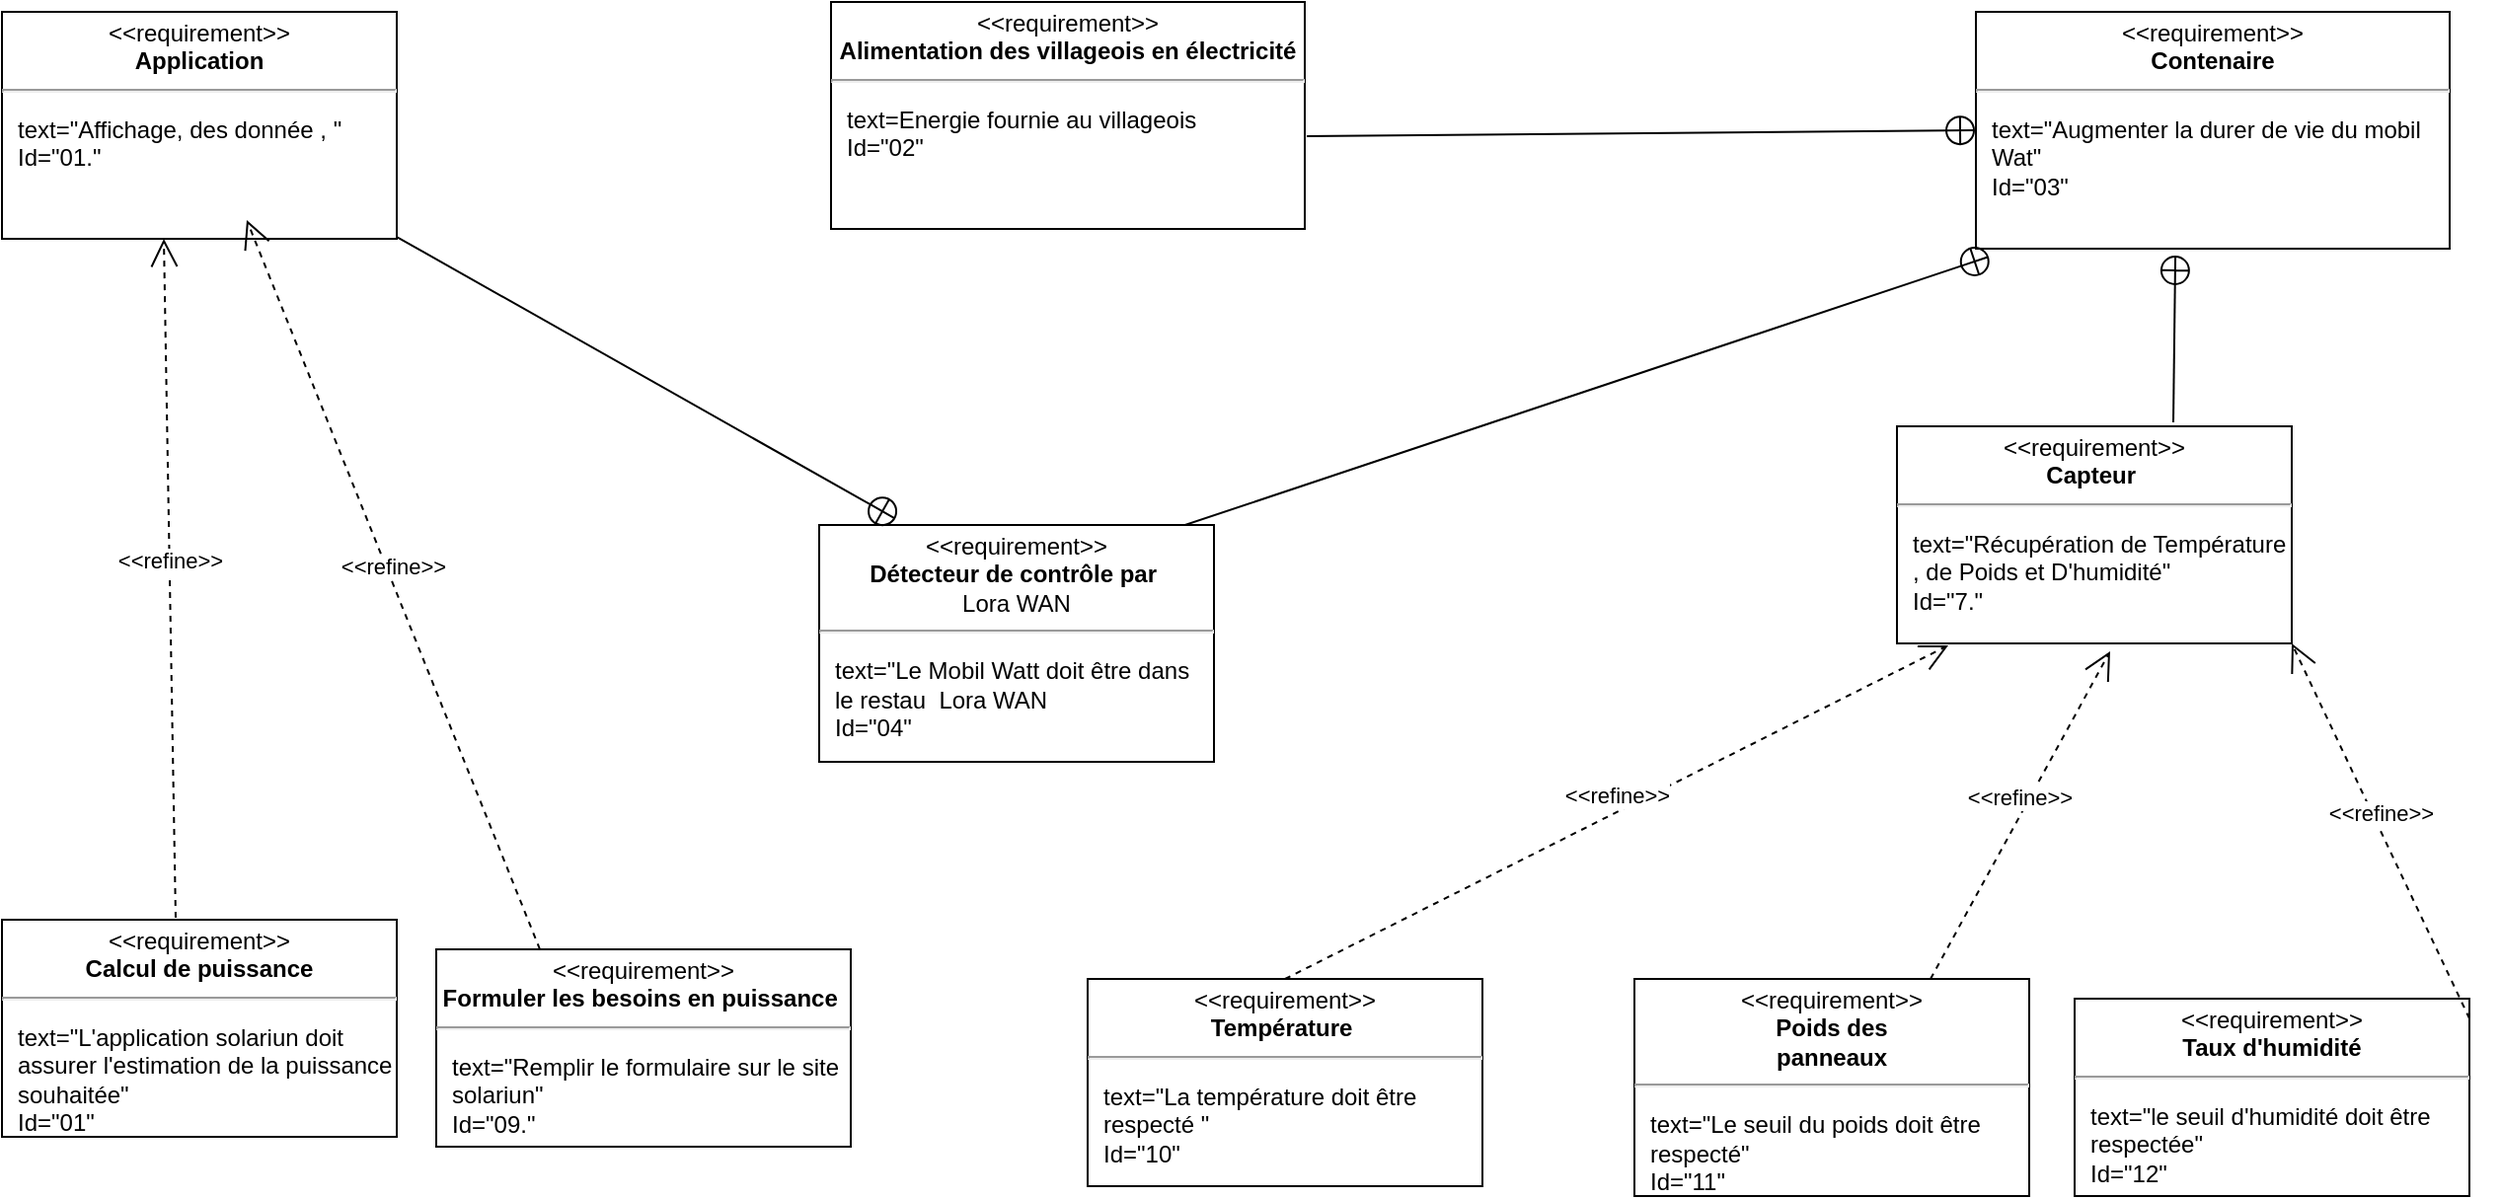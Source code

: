 <mxfile version="21.1.1" type="device">
  <diagram name="Page-1" id="f1rVvHNMQUA62914oBi5">
    <mxGraphModel dx="2261" dy="830" grid="1" gridSize="10" guides="1" tooltips="1" connect="1" arrows="1" fold="1" page="1" pageScale="1" pageWidth="827" pageHeight="1169" math="0" shadow="0">
      <root>
        <mxCell id="0" />
        <mxCell id="1" parent="0" />
        <mxCell id="hHOoDy83xVP3b4VgY0AO-6" value="&lt;p style=&quot;margin:0px;margin-top:4px;text-align:center;&quot;&gt;&amp;lt;&amp;lt;requirement&amp;gt;&amp;gt;&lt;br&gt;&lt;b&gt;Calcul de puissance&lt;/b&gt;&lt;/p&gt;&lt;hr&gt;&lt;p&gt;&lt;/p&gt;&lt;p style=&quot;margin:0px;margin-left:8px;text-align:left;&quot;&gt;text=&quot;L&#39;application solariun doit assurer l&#39;estimation de la puissance souhaitée&quot;&lt;br&gt;Id=&quot;01&quot;&lt;/p&gt;" style="shape=rect;overflow=fill;html=1;whiteSpace=wrap;align=center;" vertex="1" parent="1">
          <mxGeometry x="-200" y="500" width="200" height="110" as="geometry" />
        </mxCell>
        <mxCell id="hHOoDy83xVP3b4VgY0AO-8" value="&lt;p style=&quot;margin:0px;margin-top:4px;text-align:center;&quot;&gt;&amp;lt;&amp;lt;requirement&amp;gt;&amp;gt;&lt;br&gt;&lt;b&gt;Contenaire&lt;/b&gt;&lt;/p&gt;&lt;hr&gt;&lt;p&gt;&lt;/p&gt;&lt;p style=&quot;margin:0px;margin-left:8px;text-align:left;&quot;&gt;text=&quot;Augmenter la durer de vie du mobil Wat&quot;&lt;br&gt;Id=&quot;03&quot;&lt;/p&gt;" style="shape=rect;overflow=fill;html=1;whiteSpace=wrap;align=center;rounded=0;" vertex="1" parent="1">
          <mxGeometry x="800" y="40" width="240" height="120" as="geometry" />
        </mxCell>
        <mxCell id="hHOoDy83xVP3b4VgY0AO-7" value="&lt;p style=&quot;margin:0px;margin-top:4px;text-align:center;&quot;&gt;&amp;lt;&amp;lt;requirement&amp;gt;&amp;gt;&lt;br&gt;&lt;b&gt;Alimentation des villageois en électricité&lt;/b&gt;&lt;/p&gt;&lt;hr&gt;&lt;p&gt;&lt;/p&gt;&lt;p style=&quot;margin:0px;margin-left:8px;text-align:left;&quot;&gt;text=Energie fournie au villageois&amp;nbsp;&amp;nbsp;&lt;br&gt;Id=&quot;02&quot;&lt;/p&gt;" style="shape=rect;overflow=fill;html=1;whiteSpace=wrap;align=center;" vertex="1" parent="1">
          <mxGeometry x="220" y="35" width="240" height="115" as="geometry" />
        </mxCell>
        <mxCell id="hHOoDy83xVP3b4VgY0AO-27" style="rounded=1;orthogonalLoop=1;jettySize=auto;html=1;endArrow=circlePlus;endFill=0;entryX=0.029;entryY=1.033;entryDx=0;entryDy=0;entryPerimeter=0;" edge="1" parent="1" target="hHOoDy83xVP3b4VgY0AO-8">
          <mxGeometry relative="1" as="geometry">
            <mxPoint x="307" y="330.816" as="sourcePoint" />
            <mxPoint x="595.621" y="160" as="targetPoint" />
            <Array as="points" />
          </mxGeometry>
        </mxCell>
        <mxCell id="hHOoDy83xVP3b4VgY0AO-9" value="&lt;p style=&quot;margin:0px;margin-top:4px;text-align:center;&quot;&gt;&amp;lt;&amp;lt;requirement&amp;gt;&amp;gt;&lt;br&gt;&lt;b&gt;Détecteur&amp;nbsp;de contrôle&amp;nbsp;par&amp;nbsp;&lt;/b&gt;&lt;/p&gt;&amp;nbsp;Lora WAN&amp;nbsp;&lt;hr&gt;&lt;p&gt;&lt;/p&gt;&lt;p style=&quot;margin:0px;margin-left:8px;text-align:left;&quot;&gt;text=&quot;Le Mobil Watt doit être dans le restau&amp;nbsp;&amp;nbsp;Lora WAN&amp;nbsp;&lt;br&gt;Id=&quot;04&quot;&lt;/p&gt;" style="shape=rect;overflow=fill;html=1;whiteSpace=wrap;align=center;" vertex="1" parent="1">
          <mxGeometry x="214" y="300" width="200" height="120" as="geometry" />
        </mxCell>
        <mxCell id="hHOoDy83xVP3b4VgY0AO-11" value="&lt;p style=&quot;margin:0px;margin-top:4px;text-align:center;&quot;&gt;&amp;lt;&amp;lt;requirement&amp;gt;&amp;gt;&lt;br&gt;&lt;b&gt;Formuler les besoins en puissance&amp;nbsp;&lt;/b&gt;&lt;/p&gt;&lt;hr&gt;&lt;p&gt;&lt;/p&gt;&lt;p style=&quot;margin:0px;margin-left:8px;text-align:left;&quot;&gt;text=&quot;Remplir le formulaire sur le site solariun&quot;&lt;br&gt;Id=&quot;09.&quot;&lt;/p&gt;" style="shape=rect;overflow=fill;html=1;whiteSpace=wrap;align=center;" vertex="1" parent="1">
          <mxGeometry x="20" y="515" width="210" height="100" as="geometry" />
        </mxCell>
        <mxCell id="hHOoDy83xVP3b4VgY0AO-17" value="&lt;p style=&quot;margin:0px;margin-top:4px;text-align:center;&quot;&gt;&amp;lt;&amp;lt;requirement&amp;gt;&amp;gt;&lt;br&gt;&lt;b&gt;Température&amp;nbsp;&lt;/b&gt;&lt;/p&gt;&lt;hr&gt;&lt;p&gt;&lt;/p&gt;&lt;p style=&quot;margin:0px;margin-left:8px;text-align:left;&quot;&gt;text=&quot;La température doit être respecté &quot;&lt;br&gt;Id=&quot;10&quot;&lt;/p&gt;" style="shape=rect;overflow=fill;html=1;whiteSpace=wrap;align=center;" vertex="1" parent="1">
          <mxGeometry x="350" y="530" width="200" height="105" as="geometry" />
        </mxCell>
        <mxCell id="hHOoDy83xVP3b4VgY0AO-18" value="&lt;p style=&quot;margin:0px;margin-top:4px;text-align:center;&quot;&gt;&amp;lt;&amp;lt;requirement&amp;gt;&amp;gt;&lt;br&gt;&lt;b&gt;Poids des&lt;/b&gt;&lt;/p&gt;&lt;b&gt;panneaux&lt;/b&gt;&lt;hr&gt;&lt;p&gt;&lt;/p&gt;&lt;p style=&quot;margin:0px;margin-left:8px;text-align:left;&quot;&gt;text=&quot;Le seuil du poids doit être respecté&quot;&lt;br&gt;Id=&quot;11&quot;&lt;/p&gt;" style="shape=rect;overflow=fill;html=1;whiteSpace=wrap;align=center;" vertex="1" parent="1">
          <mxGeometry x="627" y="530" width="200" height="110" as="geometry" />
        </mxCell>
        <mxCell id="hHOoDy83xVP3b4VgY0AO-19" value="&lt;p style=&quot;margin:0px;margin-top:4px;text-align:center;&quot;&gt;&amp;lt;&amp;lt;requirement&amp;gt;&amp;gt;&lt;br&gt;&lt;b&gt;Taux&amp;nbsp;d&#39;humidité&lt;/b&gt;&lt;/p&gt;&lt;hr&gt;&lt;p&gt;&lt;/p&gt;&lt;p style=&quot;margin:0px;margin-left:8px;text-align:left;&quot;&gt;text=&quot;le seuil d&#39;humidité doit être respectée&quot;&lt;br&gt;Id=&quot;12&quot;&lt;/p&gt;" style="shape=rect;overflow=fill;html=1;whiteSpace=wrap;align=center;" vertex="1" parent="1">
          <mxGeometry x="850" y="540" width="200" height="100" as="geometry" />
        </mxCell>
        <mxCell id="hHOoDy83xVP3b4VgY0AO-22" value="&amp;lt;&amp;lt;refine&amp;gt;&amp;gt;" style="edgeStyle=none;html=1;endArrow=open;endSize=12;dashed=1;verticalAlign=bottom;rounded=0;exitX=0.5;exitY=0;exitDx=0;exitDy=0;entryX=0.13;entryY=1.009;entryDx=0;entryDy=0;entryPerimeter=0;" edge="1" parent="1" source="hHOoDy83xVP3b4VgY0AO-17" target="hHOoDy83xVP3b4VgY0AO-28">
          <mxGeometry width="160" relative="1" as="geometry">
            <mxPoint x="560" y="490" as="sourcePoint" />
            <mxPoint x="600" y="422" as="targetPoint" />
            <Array as="points" />
          </mxGeometry>
        </mxCell>
        <mxCell id="hHOoDy83xVP3b4VgY0AO-23" value="&amp;lt;&amp;lt;refine&amp;gt;&amp;gt;" style="edgeStyle=none;html=1;endArrow=open;endSize=12;dashed=1;verticalAlign=bottom;rounded=0;entryX=0.54;entryY=1.036;entryDx=0;entryDy=0;entryPerimeter=0;exitX=0.75;exitY=0;exitDx=0;exitDy=0;" edge="1" parent="1" source="hHOoDy83xVP3b4VgY0AO-18" target="hHOoDy83xVP3b4VgY0AO-28">
          <mxGeometry width="160" relative="1" as="geometry">
            <mxPoint x="810" y="540" as="sourcePoint" />
            <mxPoint x="827" y="421" as="targetPoint" />
            <Array as="points" />
          </mxGeometry>
        </mxCell>
        <mxCell id="hHOoDy83xVP3b4VgY0AO-24" value="&amp;lt;&amp;lt;refine&amp;gt;&amp;gt;" style="edgeStyle=none;html=1;endArrow=open;endSize=12;dashed=1;verticalAlign=bottom;rounded=0;entryX=1;entryY=1;entryDx=0;entryDy=0;" edge="1" parent="1" target="hHOoDy83xVP3b4VgY0AO-28">
          <mxGeometry width="160" relative="1" as="geometry">
            <mxPoint x="1050" y="550" as="sourcePoint" />
            <mxPoint x="1050" y="420" as="targetPoint" />
            <Array as="points" />
          </mxGeometry>
        </mxCell>
        <mxCell id="hHOoDy83xVP3b4VgY0AO-28" value="&lt;p style=&quot;margin:0px;margin-top:4px;text-align:center;&quot;&gt;&amp;lt;&amp;lt;requirement&amp;gt;&amp;gt;&lt;br&gt;&lt;b&gt;Capteur&amp;nbsp;&lt;/b&gt;&lt;/p&gt;&lt;hr&gt;&lt;p&gt;&lt;/p&gt;&lt;p style=&quot;margin:0px;margin-left:8px;text-align:left;&quot;&gt;text=&quot;Récupération de Température , de Poids et D&#39;humidité&quot;&lt;br&gt;Id=&quot;7.&quot;&lt;/p&gt;" style="shape=rect;overflow=fill;html=1;whiteSpace=wrap;align=center;" vertex="1" parent="1">
          <mxGeometry x="760" y="250" width="200" height="110" as="geometry" />
        </mxCell>
        <mxCell id="hHOoDy83xVP3b4VgY0AO-30" style="rounded=1;orthogonalLoop=1;jettySize=auto;html=1;endArrow=circlePlus;endFill=0;entryX=0.421;entryY=1.025;entryDx=0;entryDy=0;entryPerimeter=0;exitX=0.7;exitY=-0.018;exitDx=0;exitDy=0;exitPerimeter=0;" edge="1" parent="1" source="hHOoDy83xVP3b4VgY0AO-28" target="hHOoDy83xVP3b4VgY0AO-8">
          <mxGeometry relative="1" as="geometry">
            <mxPoint x="670" y="280" as="sourcePoint" />
            <mxPoint x="797" y="150" as="targetPoint" />
          </mxGeometry>
        </mxCell>
        <mxCell id="hHOoDy83xVP3b4VgY0AO-32" value="&lt;p style=&quot;margin:0px;margin-top:4px;text-align:center;&quot;&gt;&amp;lt;&amp;lt;requirement&amp;gt;&amp;gt;&lt;br&gt;&lt;b&gt;Application&lt;/b&gt;&lt;/p&gt;&lt;hr&gt;&lt;p&gt;&lt;/p&gt;&lt;p style=&quot;margin:0px;margin-left:8px;text-align:left;&quot;&gt;text=&quot;Affichage, des donnée , &quot;&lt;br&gt;Id=&quot;01.&quot;&lt;/p&gt;" style="shape=rect;overflow=fill;html=1;whiteSpace=wrap;align=center;" vertex="1" parent="1">
          <mxGeometry x="-200" y="40" width="200" height="115" as="geometry" />
        </mxCell>
        <mxCell id="hHOoDy83xVP3b4VgY0AO-35" value="&amp;lt;&amp;lt;refine&amp;gt;&amp;gt;" style="edgeStyle=none;html=1;endArrow=open;endSize=12;dashed=1;verticalAlign=bottom;rounded=0;entryX=0.41;entryY=1;entryDx=0;entryDy=0;entryPerimeter=0;exitX=0.44;exitY=-0.009;exitDx=0;exitDy=0;exitPerimeter=0;" edge="1" parent="1" source="hHOoDy83xVP3b4VgY0AO-6" target="hHOoDy83xVP3b4VgY0AO-32">
          <mxGeometry width="160" relative="1" as="geometry">
            <mxPoint x="-140" y="500" as="sourcePoint" />
            <mxPoint x="-10" y="250" as="targetPoint" />
            <Array as="points" />
          </mxGeometry>
        </mxCell>
        <mxCell id="hHOoDy83xVP3b4VgY0AO-36" value="&amp;lt;&amp;lt;refine&amp;gt;&amp;gt;" style="edgeStyle=none;html=1;endArrow=open;endSize=12;dashed=1;verticalAlign=bottom;rounded=0;entryX=0.41;entryY=1;entryDx=0;entryDy=0;entryPerimeter=0;exitX=0.25;exitY=0;exitDx=0;exitDy=0;" edge="1" parent="1" source="hHOoDy83xVP3b4VgY0AO-11">
          <mxGeometry width="160" relative="1" as="geometry">
            <mxPoint x="-90" y="504.5" as="sourcePoint" />
            <mxPoint x="-76" y="145.5" as="targetPoint" />
            <Array as="points" />
          </mxGeometry>
        </mxCell>
        <mxCell id="hHOoDy83xVP3b4VgY0AO-37" style="rounded=1;orthogonalLoop=1;jettySize=auto;html=1;endArrow=circlePlus;endFill=0;entryX=0.195;entryY=-0.025;entryDx=0;entryDy=0;entryPerimeter=0;" edge="1" parent="1" source="hHOoDy83xVP3b4VgY0AO-32" target="hHOoDy83xVP3b4VgY0AO-9">
          <mxGeometry relative="1" as="geometry">
            <mxPoint x="240" y="340.816" as="sourcePoint" />
            <mxPoint x="560" y="174" as="targetPoint" />
            <Array as="points" />
          </mxGeometry>
        </mxCell>
        <mxCell id="hHOoDy83xVP3b4VgY0AO-39" style="rounded=1;orthogonalLoop=1;jettySize=auto;html=1;endArrow=circlePlus;endFill=0;entryX=0;entryY=0.5;entryDx=0;entryDy=0;exitX=1.004;exitY=0.591;exitDx=0;exitDy=0;exitPerimeter=0;" edge="1" parent="1" source="hHOoDy83xVP3b4VgY0AO-7" target="hHOoDy83xVP3b4VgY0AO-8">
          <mxGeometry relative="1" as="geometry">
            <mxPoint x="668" y="211" as="sourcePoint" />
            <mxPoint x="609" y="106" as="targetPoint" />
          </mxGeometry>
        </mxCell>
      </root>
    </mxGraphModel>
  </diagram>
</mxfile>
